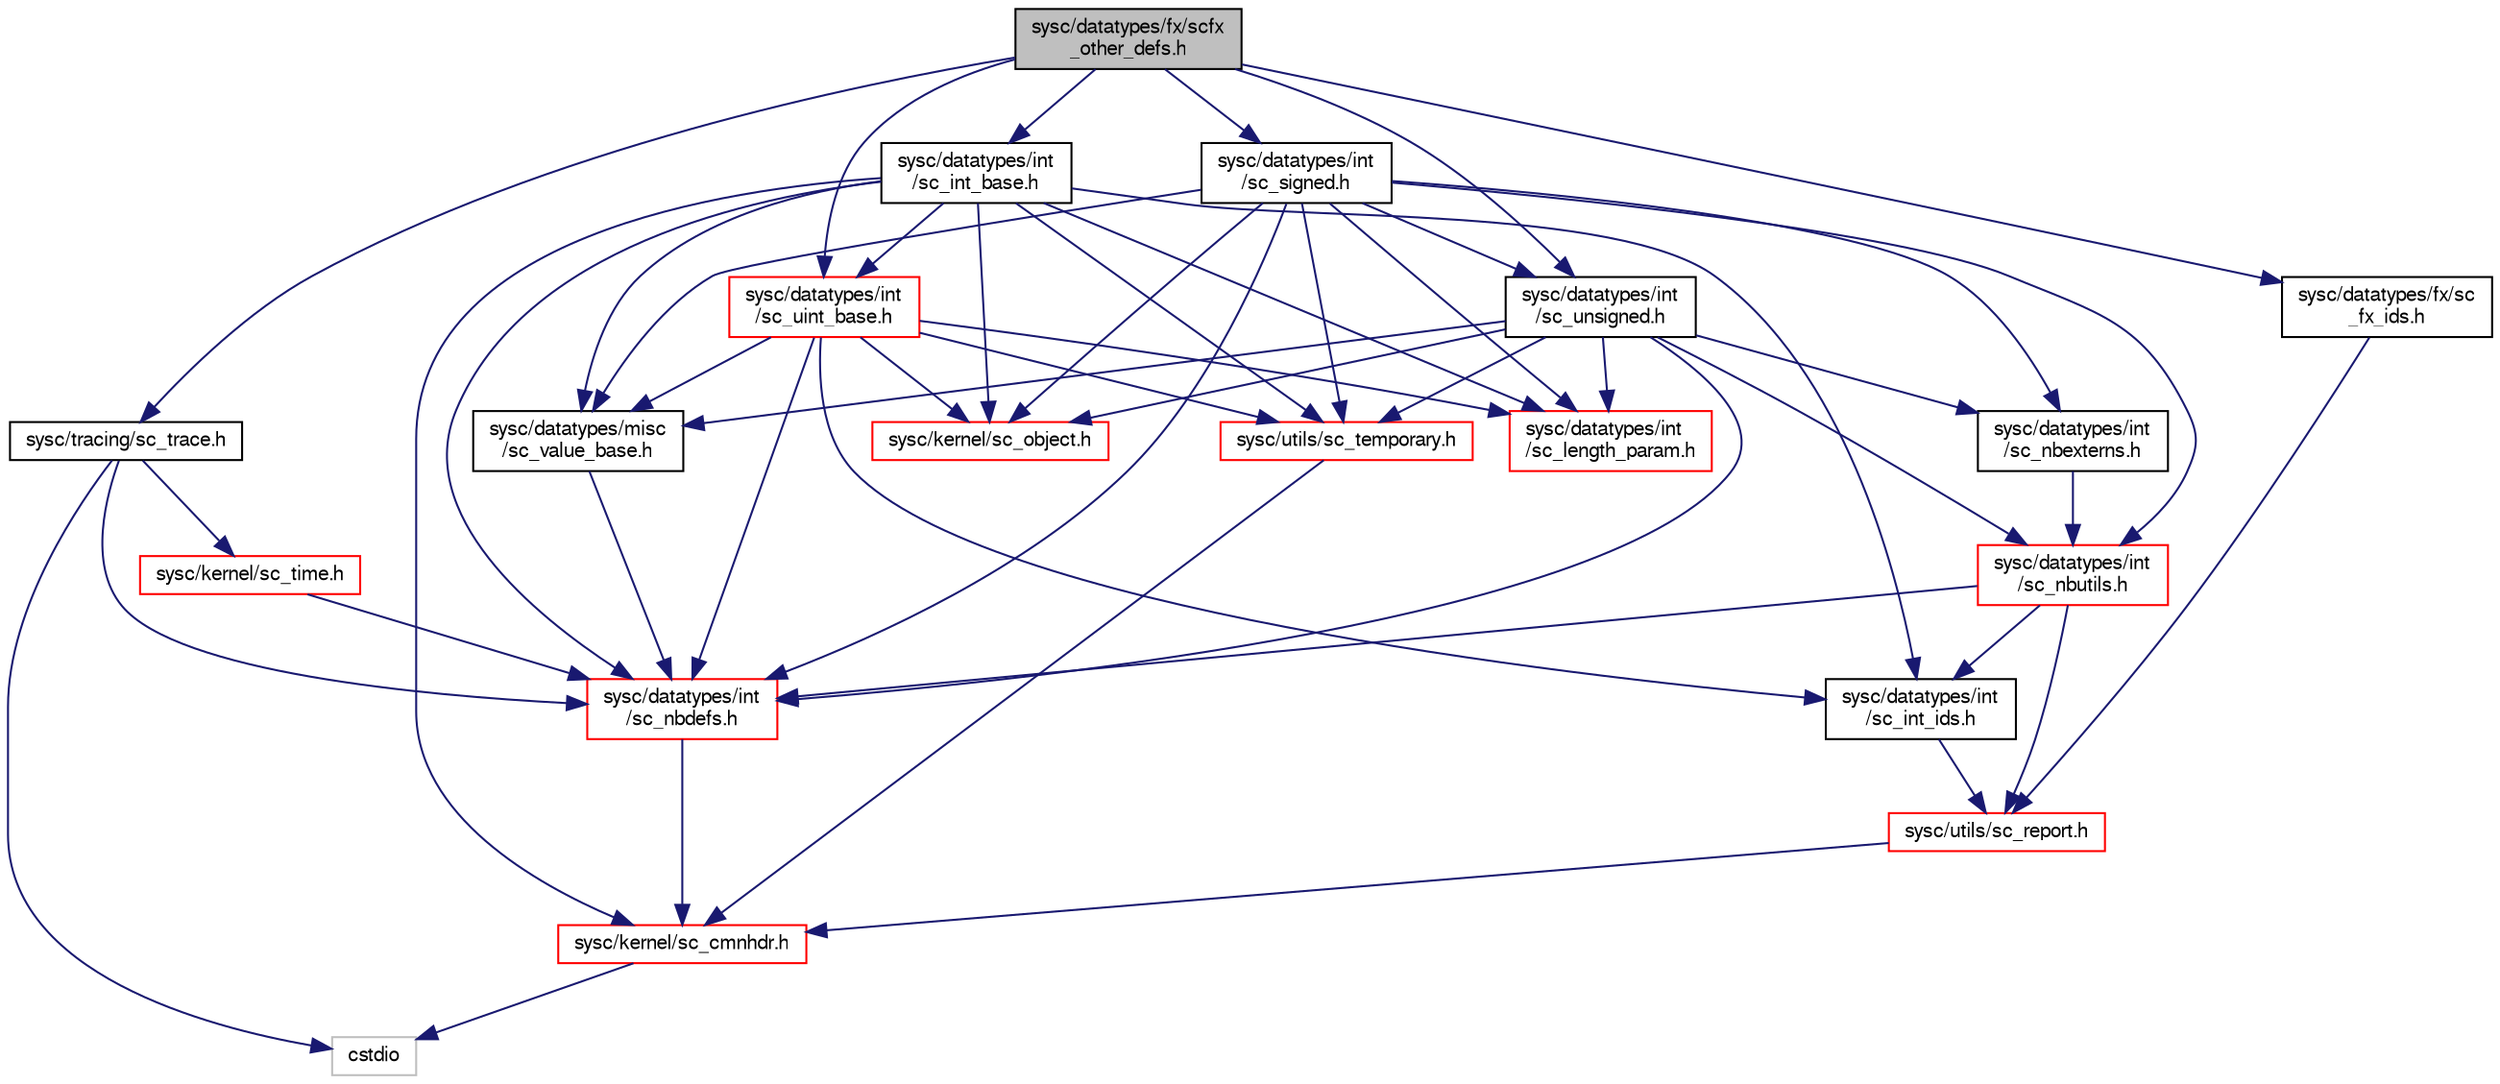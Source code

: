 digraph "sysc/datatypes/fx/scfx_other_defs.h"
{
  edge [fontname="FreeSans",fontsize="10",labelfontname="FreeSans",labelfontsize="10"];
  node [fontname="FreeSans",fontsize="10",shape=record];
  Node0 [label="sysc/datatypes/fx/scfx\l_other_defs.h",height=0.2,width=0.4,color="black", fillcolor="grey75", style="filled", fontcolor="black"];
  Node0 -> Node1 [color="midnightblue",fontsize="10",style="solid",fontname="FreeSans"];
  Node1 [label="sysc/datatypes/fx/sc\l_fx_ids.h",height=0.2,width=0.4,color="black", fillcolor="white", style="filled",URL="$a00122.html"];
  Node1 -> Node2 [color="midnightblue",fontsize="10",style="solid",fontname="FreeSans"];
  Node2 [label="sysc/utils/sc_report.h",height=0.2,width=0.4,color="red", fillcolor="white", style="filled",URL="$a00374.html"];
  Node2 -> Node5 [color="midnightblue",fontsize="10",style="solid",fontname="FreeSans"];
  Node5 [label="sysc/kernel/sc_cmnhdr.h",height=0.2,width=0.4,color="red", fillcolor="white", style="filled",URL="$a00224.html"];
  Node5 -> Node7 [color="midnightblue",fontsize="10",style="solid",fontname="FreeSans"];
  Node7 [label="cstdio",height=0.2,width=0.4,color="grey75", fillcolor="white", style="filled"];
  Node0 -> Node11 [color="midnightblue",fontsize="10",style="solid",fontname="FreeSans"];
  Node11 [label="sysc/datatypes/int\l/sc_signed.h",height=0.2,width=0.4,color="black", fillcolor="white", style="filled",URL="$a00203.html"];
  Node11 -> Node12 [color="midnightblue",fontsize="10",style="solid",fontname="FreeSans"];
  Node12 [label="sysc/kernel/sc_object.h",height=0.2,width=0.4,color="red", fillcolor="white", style="filled",URL="$a00281.html"];
  Node11 -> Node15 [color="midnightblue",fontsize="10",style="solid",fontname="FreeSans"];
  Node15 [label="sysc/datatypes/misc\l/sc_value_base.h",height=0.2,width=0.4,color="black", fillcolor="white", style="filled",URL="$a00218.html"];
  Node15 -> Node16 [color="midnightblue",fontsize="10",style="solid",fontname="FreeSans"];
  Node16 [label="sysc/datatypes/int\l/sc_nbdefs.h",height=0.2,width=0.4,color="red", fillcolor="white", style="filled",URL="$a00194.html"];
  Node16 -> Node5 [color="midnightblue",fontsize="10",style="solid",fontname="FreeSans"];
  Node11 -> Node20 [color="midnightblue",fontsize="10",style="solid",fontname="FreeSans"];
  Node20 [label="sysc/utils/sc_temporary.h",height=0.2,width=0.4,color="red", fillcolor="white", style="filled",URL="$a00389.html"];
  Node20 -> Node5 [color="midnightblue",fontsize="10",style="solid",fontname="FreeSans"];
  Node11 -> Node22 [color="midnightblue",fontsize="10",style="solid",fontname="FreeSans"];
  Node22 [label="sysc/datatypes/int\l/sc_length_param.h",height=0.2,width=0.4,color="red", fillcolor="white", style="filled",URL="$a00191.html"];
  Node11 -> Node16 [color="midnightblue",fontsize="10",style="solid",fontname="FreeSans"];
  Node11 -> Node39 [color="midnightblue",fontsize="10",style="solid",fontname="FreeSans"];
  Node39 [label="sysc/datatypes/int\l/sc_nbutils.h",height=0.2,width=0.4,color="red", fillcolor="white", style="filled",URL="$a00200.html"];
  Node39 -> Node43 [color="midnightblue",fontsize="10",style="solid",fontname="FreeSans"];
  Node43 [label="sysc/datatypes/int\l/sc_int_ids.h",height=0.2,width=0.4,color="black", fillcolor="white", style="filled",URL="$a00188.html"];
  Node43 -> Node2 [color="midnightblue",fontsize="10",style="solid",fontname="FreeSans"];
  Node39 -> Node16 [color="midnightblue",fontsize="10",style="solid",fontname="FreeSans"];
  Node39 -> Node2 [color="midnightblue",fontsize="10",style="solid",fontname="FreeSans"];
  Node11 -> Node48 [color="midnightblue",fontsize="10",style="solid",fontname="FreeSans"];
  Node48 [label="sysc/datatypes/int\l/sc_nbexterns.h",height=0.2,width=0.4,color="black", fillcolor="white", style="filled",URL="$a00197.html"];
  Node48 -> Node39 [color="midnightblue",fontsize="10",style="solid",fontname="FreeSans"];
  Node11 -> Node49 [color="midnightblue",fontsize="10",style="solid",fontname="FreeSans"];
  Node49 [label="sysc/datatypes/int\l/sc_unsigned.h",height=0.2,width=0.4,color="black", fillcolor="white", style="filled",URL="$a00212.html"];
  Node49 -> Node12 [color="midnightblue",fontsize="10",style="solid",fontname="FreeSans"];
  Node49 -> Node15 [color="midnightblue",fontsize="10",style="solid",fontname="FreeSans"];
  Node49 -> Node20 [color="midnightblue",fontsize="10",style="solid",fontname="FreeSans"];
  Node49 -> Node22 [color="midnightblue",fontsize="10",style="solid",fontname="FreeSans"];
  Node49 -> Node16 [color="midnightblue",fontsize="10",style="solid",fontname="FreeSans"];
  Node49 -> Node39 [color="midnightblue",fontsize="10",style="solid",fontname="FreeSans"];
  Node49 -> Node48 [color="midnightblue",fontsize="10",style="solid",fontname="FreeSans"];
  Node0 -> Node49 [color="midnightblue",fontsize="10",style="solid",fontname="FreeSans"];
  Node0 -> Node50 [color="midnightblue",fontsize="10",style="solid",fontname="FreeSans"];
  Node50 [label="sysc/datatypes/int\l/sc_int_base.h",height=0.2,width=0.4,color="black", fillcolor="white", style="filled",URL="$a00185.html"];
  Node50 -> Node5 [color="midnightblue",fontsize="10",style="solid",fontname="FreeSans"];
  Node50 -> Node12 [color="midnightblue",fontsize="10",style="solid",fontname="FreeSans"];
  Node50 -> Node15 [color="midnightblue",fontsize="10",style="solid",fontname="FreeSans"];
  Node50 -> Node43 [color="midnightblue",fontsize="10",style="solid",fontname="FreeSans"];
  Node50 -> Node22 [color="midnightblue",fontsize="10",style="solid",fontname="FreeSans"];
  Node50 -> Node16 [color="midnightblue",fontsize="10",style="solid",fontname="FreeSans"];
  Node50 -> Node51 [color="midnightblue",fontsize="10",style="solid",fontname="FreeSans"];
  Node51 [label="sysc/datatypes/int\l/sc_uint_base.h",height=0.2,width=0.4,color="red", fillcolor="white", style="filled",URL="$a00209.html"];
  Node51 -> Node12 [color="midnightblue",fontsize="10",style="solid",fontname="FreeSans"];
  Node51 -> Node15 [color="midnightblue",fontsize="10",style="solid",fontname="FreeSans"];
  Node51 -> Node43 [color="midnightblue",fontsize="10",style="solid",fontname="FreeSans"];
  Node51 -> Node22 [color="midnightblue",fontsize="10",style="solid",fontname="FreeSans"];
  Node51 -> Node16 [color="midnightblue",fontsize="10",style="solid",fontname="FreeSans"];
  Node51 -> Node20 [color="midnightblue",fontsize="10",style="solid",fontname="FreeSans"];
  Node50 -> Node20 [color="midnightblue",fontsize="10",style="solid",fontname="FreeSans"];
  Node0 -> Node51 [color="midnightblue",fontsize="10",style="solid",fontname="FreeSans"];
  Node0 -> Node52 [color="midnightblue",fontsize="10",style="solid",fontname="FreeSans"];
  Node52 [label="sysc/tracing/sc_trace.h",height=0.2,width=0.4,color="black", fillcolor="white", style="filled",URL="$a00341.html"];
  Node52 -> Node7 [color="midnightblue",fontsize="10",style="solid",fontname="FreeSans"];
  Node52 -> Node16 [color="midnightblue",fontsize="10",style="solid",fontname="FreeSans"];
  Node52 -> Node34 [color="midnightblue",fontsize="10",style="solid",fontname="FreeSans"];
  Node34 [label="sysc/kernel/sc_time.h",height=0.2,width=0.4,color="red", fillcolor="white", style="filled",URL="$a00329.html"];
  Node34 -> Node16 [color="midnightblue",fontsize="10",style="solid",fontname="FreeSans"];
}
